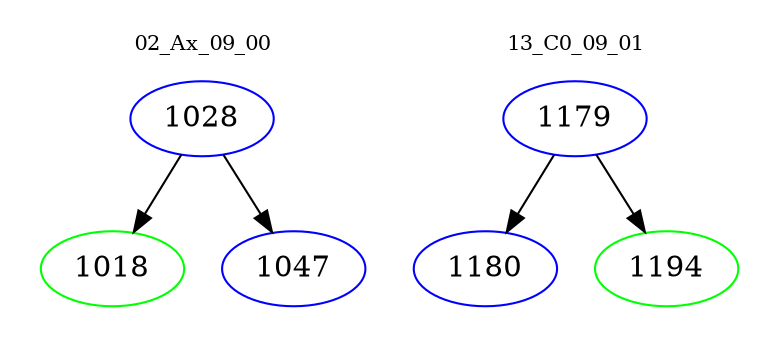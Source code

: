digraph{
subgraph cluster_0 {
color = white
label = "02_Ax_09_00";
fontsize=10;
T0_1028 [label="1028", color="blue"]
T0_1028 -> T0_1018 [color="black"]
T0_1018 [label="1018", color="green"]
T0_1028 -> T0_1047 [color="black"]
T0_1047 [label="1047", color="blue"]
}
subgraph cluster_1 {
color = white
label = "13_C0_09_01";
fontsize=10;
T1_1179 [label="1179", color="blue"]
T1_1179 -> T1_1180 [color="black"]
T1_1180 [label="1180", color="blue"]
T1_1179 -> T1_1194 [color="black"]
T1_1194 [label="1194", color="green"]
}
}
